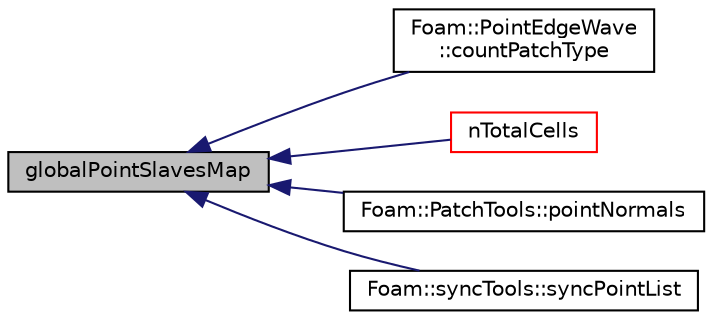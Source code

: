 digraph "globalPointSlavesMap"
{
  bgcolor="transparent";
  edge [fontname="Helvetica",fontsize="10",labelfontname="Helvetica",labelfontsize="10"];
  node [fontname="Helvetica",fontsize="10",shape=record];
  rankdir="LR";
  Node1 [label="globalPointSlavesMap",height=0.2,width=0.4,color="black", fillcolor="grey75", style="filled", fontcolor="black"];
  Node1 -> Node2 [dir="back",color="midnightblue",fontsize="10",style="solid",fontname="Helvetica"];
  Node2 [label="Foam::PointEdgeWave\l::countPatchType",height=0.2,width=0.4,color="black",URL="$a01922.html#af1e6afe589b1de4f22d3c8587a005161"];
  Node1 -> Node3 [dir="back",color="midnightblue",fontsize="10",style="solid",fontname="Helvetica"];
  Node3 [label="nTotalCells",height=0.2,width=0.4,color="red",URL="$a00949.html#a0c74afe8b415da10b6dd87d084d79b7f",tooltip="Return total number of cells in decomposed mesh. "];
  Node1 -> Node4 [dir="back",color="midnightblue",fontsize="10",style="solid",fontname="Helvetica"];
  Node4 [label="Foam::PatchTools::pointNormals",height=0.2,width=0.4,color="black",URL="$a01858.html#ab60186b13b96788288ecfa924a6950d2"];
  Node1 -> Node5 [dir="back",color="midnightblue",fontsize="10",style="solid",fontname="Helvetica"];
  Node5 [label="Foam::syncTools::syncPointList",height=0.2,width=0.4,color="black",URL="$a02636.html#a334197e1b70d6e0b87da5cb827940dd4",tooltip="Synchronize values on selected mesh points. "];
}
